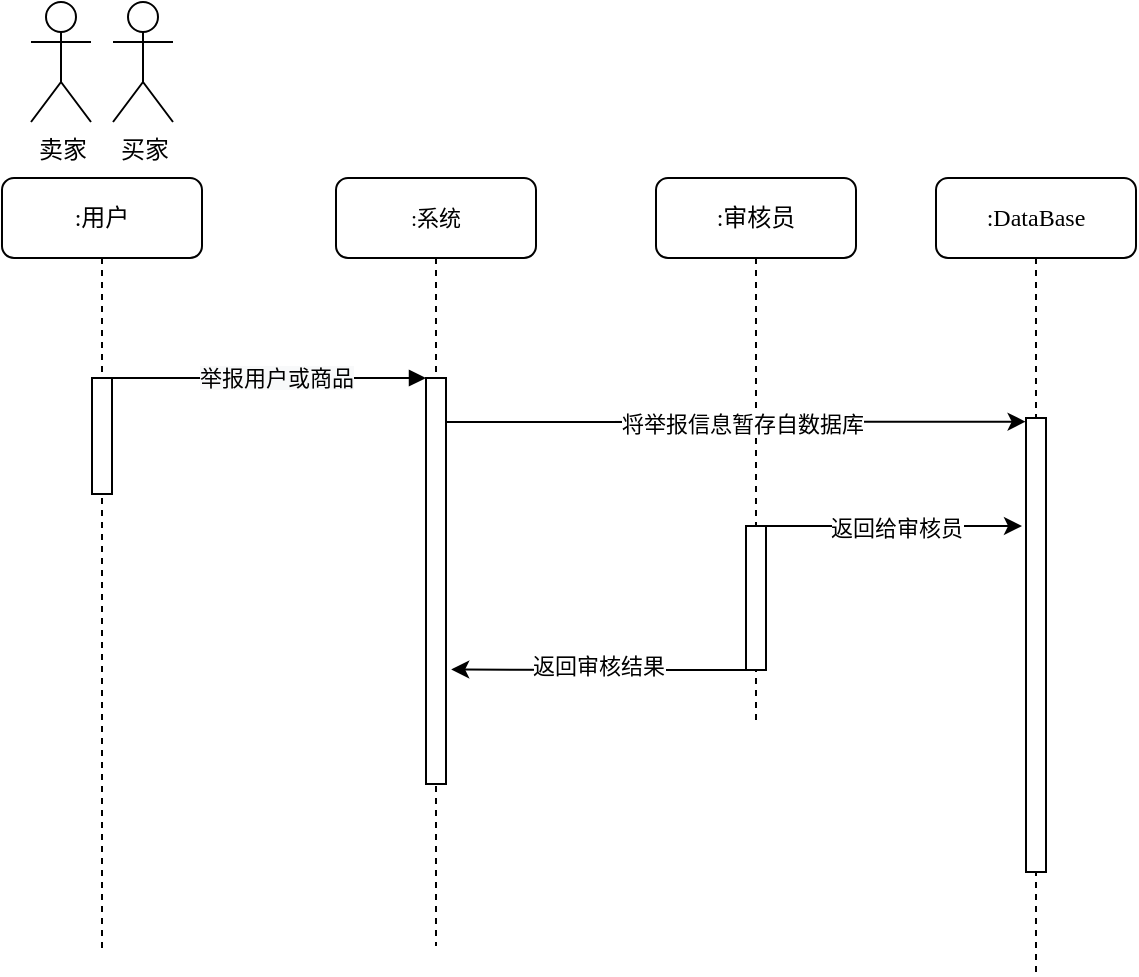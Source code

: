 <mxfile version="17.4.5" type="github">
  <diagram id="tGM0PoBINYn4neO8G_zT" name="第 1 页">
    <mxGraphModel dx="1036" dy="557" grid="0" gridSize="10" guides="1" tooltips="1" connect="1" arrows="1" fold="1" page="1" pageScale="1" pageWidth="1169" pageHeight="827" math="0" shadow="0">
      <root>
        <mxCell id="0" />
        <mxCell id="1" parent="0" />
        <mxCell id="GBrsPW4wWktVcQGoqvxC-1" value="&lt;font style=&quot;font-size: 11px ; line-height: 1.2&quot;&gt;:系统&lt;/font&gt;" style="shape=umlLifeline;perimeter=lifelinePerimeter;whiteSpace=wrap;html=1;container=1;collapsible=0;recursiveResize=0;outlineConnect=0;rounded=1;shadow=0;comic=0;labelBackgroundColor=none;strokeWidth=1;fontFamily=Verdana;fontSize=12;align=center;" vertex="1" parent="1">
          <mxGeometry x="344" y="207" width="100" height="384" as="geometry" />
        </mxCell>
        <mxCell id="GBrsPW4wWktVcQGoqvxC-2" value="" style="html=1;points=[];perimeter=orthogonalPerimeter;rounded=0;shadow=0;comic=0;labelBackgroundColor=none;strokeWidth=1;fontFamily=Verdana;fontSize=12;align=center;" vertex="1" parent="GBrsPW4wWktVcQGoqvxC-1">
          <mxGeometry x="45" y="100" width="10" height="203" as="geometry" />
        </mxCell>
        <mxCell id="GBrsPW4wWktVcQGoqvxC-3" value=":审核员" style="shape=umlLifeline;perimeter=lifelinePerimeter;whiteSpace=wrap;html=1;container=1;collapsible=0;recursiveResize=0;outlineConnect=0;rounded=1;shadow=0;comic=0;labelBackgroundColor=none;strokeWidth=1;fontFamily=Verdana;fontSize=12;align=center;" vertex="1" parent="1">
          <mxGeometry x="504" y="207" width="100" height="274" as="geometry" />
        </mxCell>
        <mxCell id="GBrsPW4wWktVcQGoqvxC-4" value="" style="html=1;points=[];perimeter=orthogonalPerimeter;rounded=0;shadow=0;comic=0;labelBackgroundColor=none;strokeWidth=1;fontFamily=Verdana;fontSize=12;align=center;" vertex="1" parent="GBrsPW4wWktVcQGoqvxC-3">
          <mxGeometry x="45" y="174" width="10" height="72" as="geometry" />
        </mxCell>
        <mxCell id="GBrsPW4wWktVcQGoqvxC-5" value=":DataBase" style="shape=umlLifeline;perimeter=lifelinePerimeter;whiteSpace=wrap;html=1;container=1;collapsible=0;recursiveResize=0;outlineConnect=0;rounded=1;shadow=0;comic=0;labelBackgroundColor=none;strokeWidth=1;fontFamily=Verdana;fontSize=12;align=center;" vertex="1" parent="1">
          <mxGeometry x="644" y="207" width="100" height="398" as="geometry" />
        </mxCell>
        <mxCell id="GBrsPW4wWktVcQGoqvxC-6" value="" style="html=1;points=[];perimeter=orthogonalPerimeter;rounded=0;shadow=0;comic=0;labelBackgroundColor=none;strokeWidth=1;fontFamily=Verdana;fontSize=12;align=center;" vertex="1" parent="GBrsPW4wWktVcQGoqvxC-5">
          <mxGeometry x="45" y="120" width="10" height="227" as="geometry" />
        </mxCell>
        <mxCell id="GBrsPW4wWktVcQGoqvxC-7" value=":用户" style="shape=umlLifeline;perimeter=lifelinePerimeter;whiteSpace=wrap;html=1;container=1;collapsible=0;recursiveResize=0;outlineConnect=0;rounded=1;shadow=0;comic=0;labelBackgroundColor=none;strokeWidth=1;fontFamily=Verdana;fontSize=12;align=center;" vertex="1" parent="1">
          <mxGeometry x="177" y="207" width="100" height="387" as="geometry" />
        </mxCell>
        <mxCell id="GBrsPW4wWktVcQGoqvxC-8" value="" style="html=1;points=[];perimeter=orthogonalPerimeter;rounded=0;shadow=0;comic=0;labelBackgroundColor=none;strokeWidth=1;fontFamily=Verdana;fontSize=12;align=center;" vertex="1" parent="GBrsPW4wWktVcQGoqvxC-7">
          <mxGeometry x="45" y="100" width="10" height="58" as="geometry" />
        </mxCell>
        <mxCell id="GBrsPW4wWktVcQGoqvxC-9" value="" style="html=1;verticalAlign=bottom;endArrow=block;entryX=0;entryY=0;labelBackgroundColor=none;fontFamily=Verdana;fontSize=12;edgeStyle=elbowEdgeStyle;elbow=vertical;" edge="1" parent="1" source="GBrsPW4wWktVcQGoqvxC-8" target="GBrsPW4wWktVcQGoqvxC-2">
          <mxGeometry x="-0.031" y="-57" relative="1" as="geometry">
            <mxPoint x="324" y="317" as="sourcePoint" />
            <mxPoint as="offset" />
          </mxGeometry>
        </mxCell>
        <mxCell id="GBrsPW4wWktVcQGoqvxC-10" value="&lt;font face=&quot;verdana&quot;&gt;&lt;span style=&quot;background-color: rgb(248 , 249 , 250)&quot;&gt;举报用户或商品&lt;/span&gt;&lt;/font&gt;" style="edgeLabel;html=1;align=center;verticalAlign=middle;resizable=0;points=[];" vertex="1" connectable="0" parent="GBrsPW4wWktVcQGoqvxC-9">
          <mxGeometry x="-0.185" y="-2" relative="1" as="geometry">
            <mxPoint x="18" y="-2" as="offset" />
          </mxGeometry>
        </mxCell>
        <mxCell id="GBrsPW4wWktVcQGoqvxC-11" value="卖家" style="shape=umlActor;verticalLabelPosition=bottom;verticalAlign=top;html=1;outlineConnect=0;" vertex="1" parent="1">
          <mxGeometry x="191.5" y="119" width="30" height="60" as="geometry" />
        </mxCell>
        <mxCell id="GBrsPW4wWktVcQGoqvxC-14" style="edgeStyle=orthogonalEdgeStyle;rounded=0;orthogonalLoop=1;jettySize=auto;html=1;" edge="1" parent="1" source="GBrsPW4wWktVcQGoqvxC-4">
          <mxGeometry relative="1" as="geometry">
            <mxPoint x="687" y="381" as="targetPoint" />
            <Array as="points">
              <mxPoint x="590" y="381" />
              <mxPoint x="590" y="381" />
            </Array>
          </mxGeometry>
        </mxCell>
        <mxCell id="GBrsPW4wWktVcQGoqvxC-15" value="返回给审核员" style="edgeLabel;html=1;align=center;verticalAlign=middle;resizable=0;points=[];" vertex="1" connectable="0" parent="GBrsPW4wWktVcQGoqvxC-14">
          <mxGeometry x="-0.254" y="-1" relative="1" as="geometry">
            <mxPoint x="17" as="offset" />
          </mxGeometry>
        </mxCell>
        <mxCell id="GBrsPW4wWktVcQGoqvxC-16" value="买家" style="shape=umlActor;verticalLabelPosition=bottom;verticalAlign=top;html=1;outlineConnect=0;" vertex="1" parent="1">
          <mxGeometry x="232.5" y="119" width="30" height="60" as="geometry" />
        </mxCell>
        <mxCell id="GBrsPW4wWktVcQGoqvxC-19" style="edgeStyle=orthogonalEdgeStyle;rounded=0;orthogonalLoop=1;jettySize=auto;html=1;entryX=1.26;entryY=0.718;entryDx=0;entryDy=0;entryPerimeter=0;" edge="1" parent="1" source="GBrsPW4wWktVcQGoqvxC-4" target="GBrsPW4wWktVcQGoqvxC-2">
          <mxGeometry relative="1" as="geometry">
            <Array as="points">
              <mxPoint x="515" y="453" />
              <mxPoint x="515" y="453" />
            </Array>
          </mxGeometry>
        </mxCell>
        <mxCell id="GBrsPW4wWktVcQGoqvxC-20" value="返回审核结果" style="edgeLabel;html=1;align=center;verticalAlign=middle;resizable=0;points=[];" vertex="1" connectable="0" parent="GBrsPW4wWktVcQGoqvxC-19">
          <mxGeometry x="0.194" relative="1" as="geometry">
            <mxPoint x="14" y="-2" as="offset" />
          </mxGeometry>
        </mxCell>
        <mxCell id="GBrsPW4wWktVcQGoqvxC-21" style="edgeStyle=orthogonalEdgeStyle;rounded=0;orthogonalLoop=1;jettySize=auto;html=1;entryX=-0.02;entryY=0.008;entryDx=0;entryDy=0;entryPerimeter=0;" edge="1" parent="1" source="GBrsPW4wWktVcQGoqvxC-2" target="GBrsPW4wWktVcQGoqvxC-6">
          <mxGeometry relative="1" as="geometry">
            <Array as="points">
              <mxPoint x="475" y="329" />
              <mxPoint x="475" y="329" />
            </Array>
          </mxGeometry>
        </mxCell>
        <mxCell id="GBrsPW4wWktVcQGoqvxC-22" value="将举报信息暂存自数据库" style="edgeLabel;html=1;align=center;verticalAlign=middle;resizable=0;points=[];" vertex="1" connectable="0" parent="GBrsPW4wWktVcQGoqvxC-21">
          <mxGeometry x="-0.176" y="-1" relative="1" as="geometry">
            <mxPoint x="28" as="offset" />
          </mxGeometry>
        </mxCell>
      </root>
    </mxGraphModel>
  </diagram>
</mxfile>
